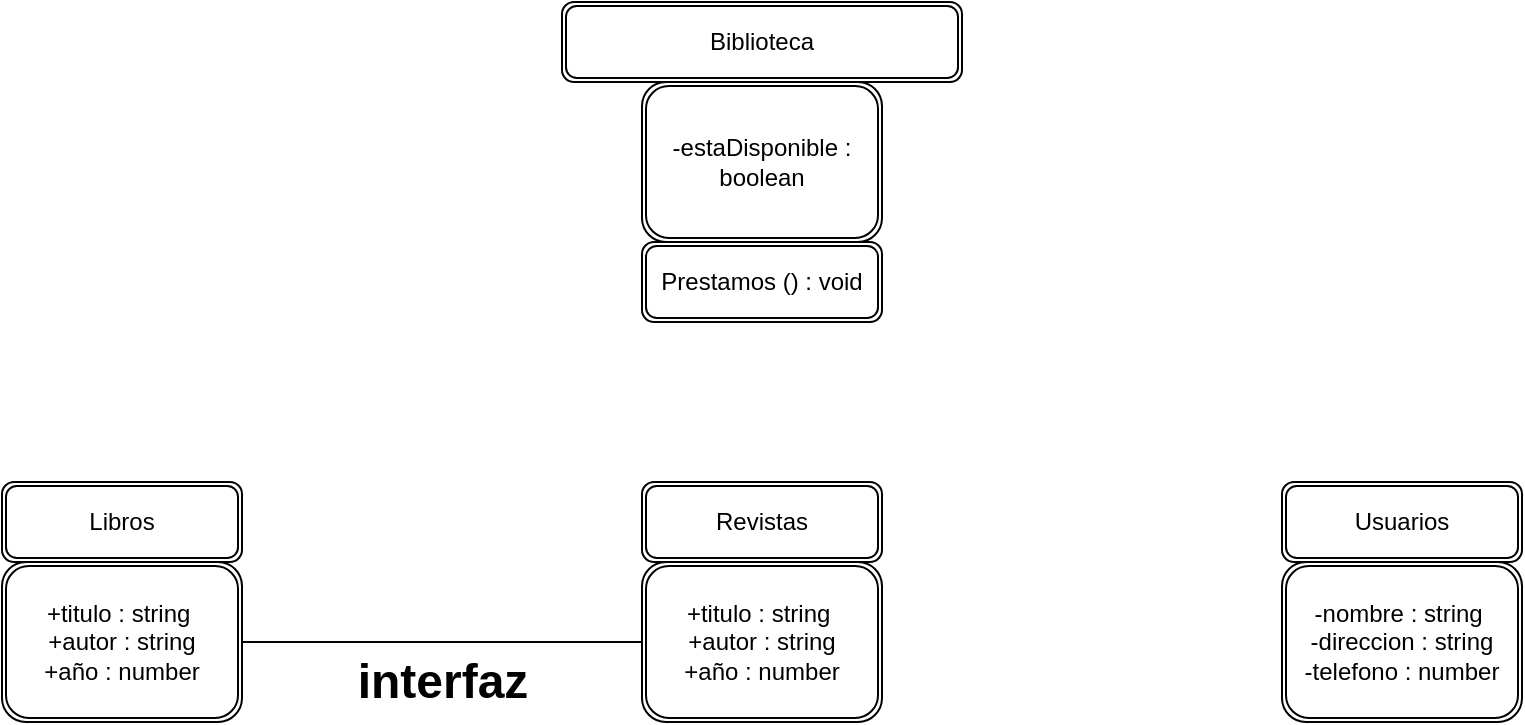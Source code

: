 <mxfile>
    <diagram id="5XPN1NrWQMQigDq-Rkq_" name="Page-1">
        <mxGraphModel dx="1184" dy="658" grid="1" gridSize="10" guides="1" tooltips="1" connect="1" arrows="1" fold="1" page="1" pageScale="1" pageWidth="850" pageHeight="1100" math="0" shadow="0">
            <root>
                <mxCell id="0"/>
                <mxCell id="1" parent="0"/>
                <mxCell id="2" value="Biblioteca" style="shape=ext;double=1;rounded=1;whiteSpace=wrap;html=1;" vertex="1" parent="1">
                    <mxGeometry x="320" y="40" width="200" height="40" as="geometry"/>
                </mxCell>
                <mxCell id="4" value="Usuarios" style="shape=ext;double=1;rounded=1;whiteSpace=wrap;html=1;" vertex="1" parent="1">
                    <mxGeometry x="680" y="280" width="120" height="40" as="geometry"/>
                </mxCell>
                <mxCell id="5" value="Revistas" style="shape=ext;double=1;rounded=1;whiteSpace=wrap;html=1;" vertex="1" parent="1">
                    <mxGeometry x="360" y="280" width="120" height="40" as="geometry"/>
                </mxCell>
                <mxCell id="6" value="Libros" style="shape=ext;double=1;rounded=1;whiteSpace=wrap;html=1;" vertex="1" parent="1">
                    <mxGeometry x="40" y="280" width="120" height="40" as="geometry"/>
                </mxCell>
                <mxCell id="8" value="-nombre : string&amp;nbsp;&lt;br&gt;-direccion : string&lt;br&gt;-telefono : number" style="shape=ext;double=1;rounded=1;whiteSpace=wrap;html=1;" vertex="1" parent="1">
                    <mxGeometry x="680" y="320" width="120" height="80" as="geometry"/>
                </mxCell>
                <mxCell id="11" value="+titulo : string&amp;nbsp;&lt;br&gt;+autor : string&lt;br&gt;+año : number" style="shape=ext;double=1;rounded=1;whiteSpace=wrap;html=1;" vertex="1" parent="1">
                    <mxGeometry x="40" y="320" width="120" height="80" as="geometry"/>
                </mxCell>
                <mxCell id="12" value="+titulo : string&amp;nbsp;&lt;br&gt;+autor : string&lt;br&gt;+año : number" style="shape=ext;double=1;rounded=1;whiteSpace=wrap;html=1;" vertex="1" parent="1">
                    <mxGeometry x="360" y="320" width="120" height="80" as="geometry"/>
                </mxCell>
                <mxCell id="13" value="Prestamos () : void" style="shape=ext;double=1;rounded=1;whiteSpace=wrap;html=1;" vertex="1" parent="1">
                    <mxGeometry x="360" y="160" width="120" height="40" as="geometry"/>
                </mxCell>
                <mxCell id="14" value="-estaDisponible : boolean" style="shape=ext;double=1;rounded=1;whiteSpace=wrap;html=1;" vertex="1" parent="1">
                    <mxGeometry x="360" y="80" width="120" height="80" as="geometry"/>
                </mxCell>
                <mxCell id="15" value="" style="shape=crossbar;whiteSpace=wrap;html=1;rounded=1;" vertex="1" parent="1">
                    <mxGeometry x="160" y="350" width="200" height="20" as="geometry"/>
                </mxCell>
                <mxCell id="16" value="interfaz" style="text;strokeColor=none;fillColor=none;html=1;fontSize=24;fontStyle=1;verticalAlign=middle;align=center;" vertex="1" parent="1">
                    <mxGeometry x="210" y="360" width="100" height="40" as="geometry"/>
                </mxCell>
            </root>
        </mxGraphModel>
    </diagram>
</mxfile>